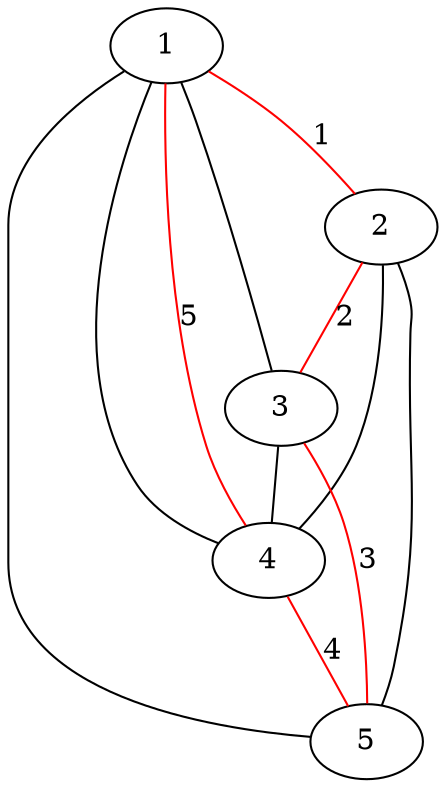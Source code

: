graph G{
1--4[color=black]
1--2[color=red,label=1]
1--3[color=black]
1--5[color=black]
2--4[color=black]
2--3[color=red,label=2]
2--5[color=black]
3--5[color=red,label=3]
3--4[color=black]
4--5[color=red,label=4]
4--1[color=red,label=5]
}